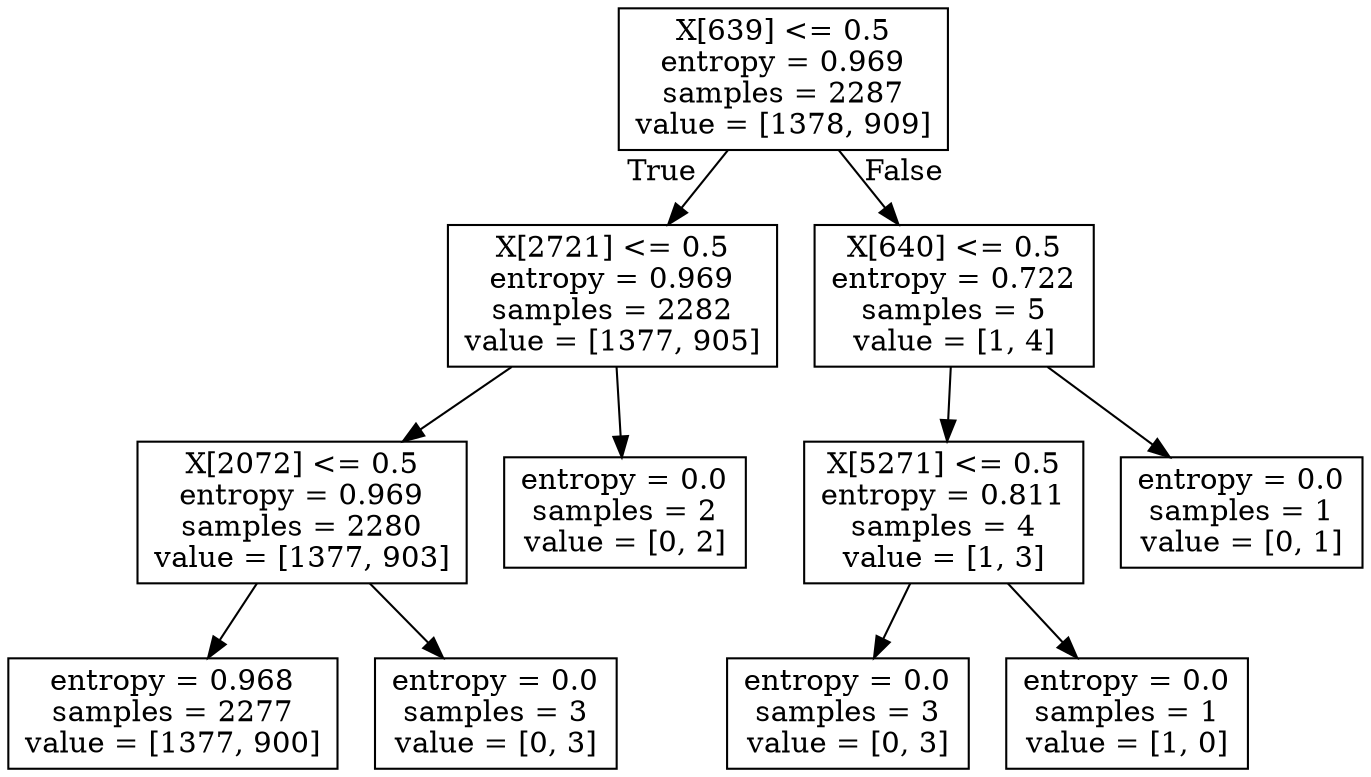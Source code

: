 digraph Tree {
node [shape=box] ;
0 [label="X[639] <= 0.5\nentropy = 0.969\nsamples = 2287\nvalue = [1378, 909]"] ;
1 [label="X[2721] <= 0.5\nentropy = 0.969\nsamples = 2282\nvalue = [1377, 905]"] ;
0 -> 1 [labeldistance=2.5, labelangle=45, headlabel="True"] ;
2 [label="X[2072] <= 0.5\nentropy = 0.969\nsamples = 2280\nvalue = [1377, 903]"] ;
1 -> 2 ;
3 [label="entropy = 0.968\nsamples = 2277\nvalue = [1377, 900]"] ;
2 -> 3 ;
4 [label="entropy = 0.0\nsamples = 3\nvalue = [0, 3]"] ;
2 -> 4 ;
5 [label="entropy = 0.0\nsamples = 2\nvalue = [0, 2]"] ;
1 -> 5 ;
6 [label="X[640] <= 0.5\nentropy = 0.722\nsamples = 5\nvalue = [1, 4]"] ;
0 -> 6 [labeldistance=2.5, labelangle=-45, headlabel="False"] ;
7 [label="X[5271] <= 0.5\nentropy = 0.811\nsamples = 4\nvalue = [1, 3]"] ;
6 -> 7 ;
8 [label="entropy = 0.0\nsamples = 3\nvalue = [0, 3]"] ;
7 -> 8 ;
9 [label="entropy = 0.0\nsamples = 1\nvalue = [1, 0]"] ;
7 -> 9 ;
10 [label="entropy = 0.0\nsamples = 1\nvalue = [0, 1]"] ;
6 -> 10 ;
}